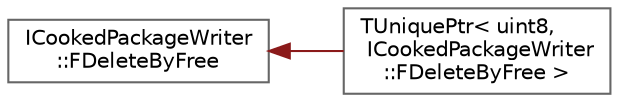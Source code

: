 digraph "Graphical Class Hierarchy"
{
 // INTERACTIVE_SVG=YES
 // LATEX_PDF_SIZE
  bgcolor="transparent";
  edge [fontname=Helvetica,fontsize=10,labelfontname=Helvetica,labelfontsize=10];
  node [fontname=Helvetica,fontsize=10,shape=box,height=0.2,width=0.4];
  rankdir="LR";
  Node0 [id="Node000000",label="ICookedPackageWriter\l::FDeleteByFree",height=0.2,width=0.4,color="grey40", fillcolor="white", style="filled",URL="$dd/dc3/structICookedPackageWriter_1_1FDeleteByFree.html",tooltip=" "];
  Node0 -> Node1 [id="edge5358_Node000000_Node000001",dir="back",color="firebrick4",style="solid",tooltip=" "];
  Node1 [id="Node000001",label="TUniquePtr\< uint8,\l ICookedPackageWriter\l::FDeleteByFree \>",height=0.2,width=0.4,color="grey40", fillcolor="white", style="filled",URL="$d9/df6/classTUniquePtr.html",tooltip=" "];
}

